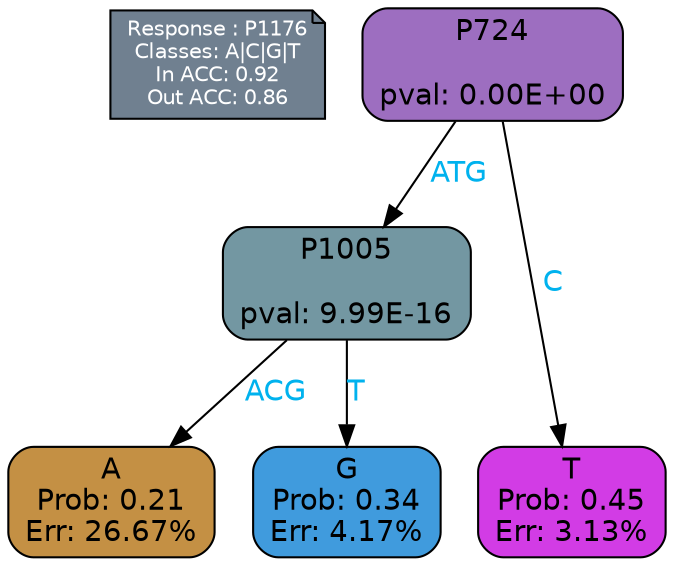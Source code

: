 digraph Tree {
node [shape=box, style="filled, rounded", color="black", fontname=helvetica] ;
graph [ranksep=equally, splines=polylines, bgcolor=transparent, dpi=600] ;
edge [fontname=helvetica] ;
LEGEND [label="Response : P1176
Classes: A|C|G|T
In ACC: 0.92
Out ACC: 0.86
",shape=note,align=left,style=filled,fillcolor="slategray",fontcolor="white",fontsize=10];1 [label="P724

pval: 0.00E+00", fillcolor="#9d6ec0"] ;
2 [label="P1005

pval: 9.99E-16", fillcolor="#7397a2"] ;
3 [label="A
Prob: 0.21
Err: 26.67%", fillcolor="#c49044"] ;
4 [label="G
Prob: 0.34
Err: 4.17%", fillcolor="#409bdd"] ;
5 [label="T
Prob: 0.45
Err: 3.13%", fillcolor="#d23ce5"] ;
1 -> 2 [label="ATG",fontcolor=deepskyblue2] ;
1 -> 5 [label="C",fontcolor=deepskyblue2] ;
2 -> 3 [label="ACG",fontcolor=deepskyblue2] ;
2 -> 4 [label="T",fontcolor=deepskyblue2] ;
{rank = same; 3;4;5;}{rank = same; LEGEND;1;}}